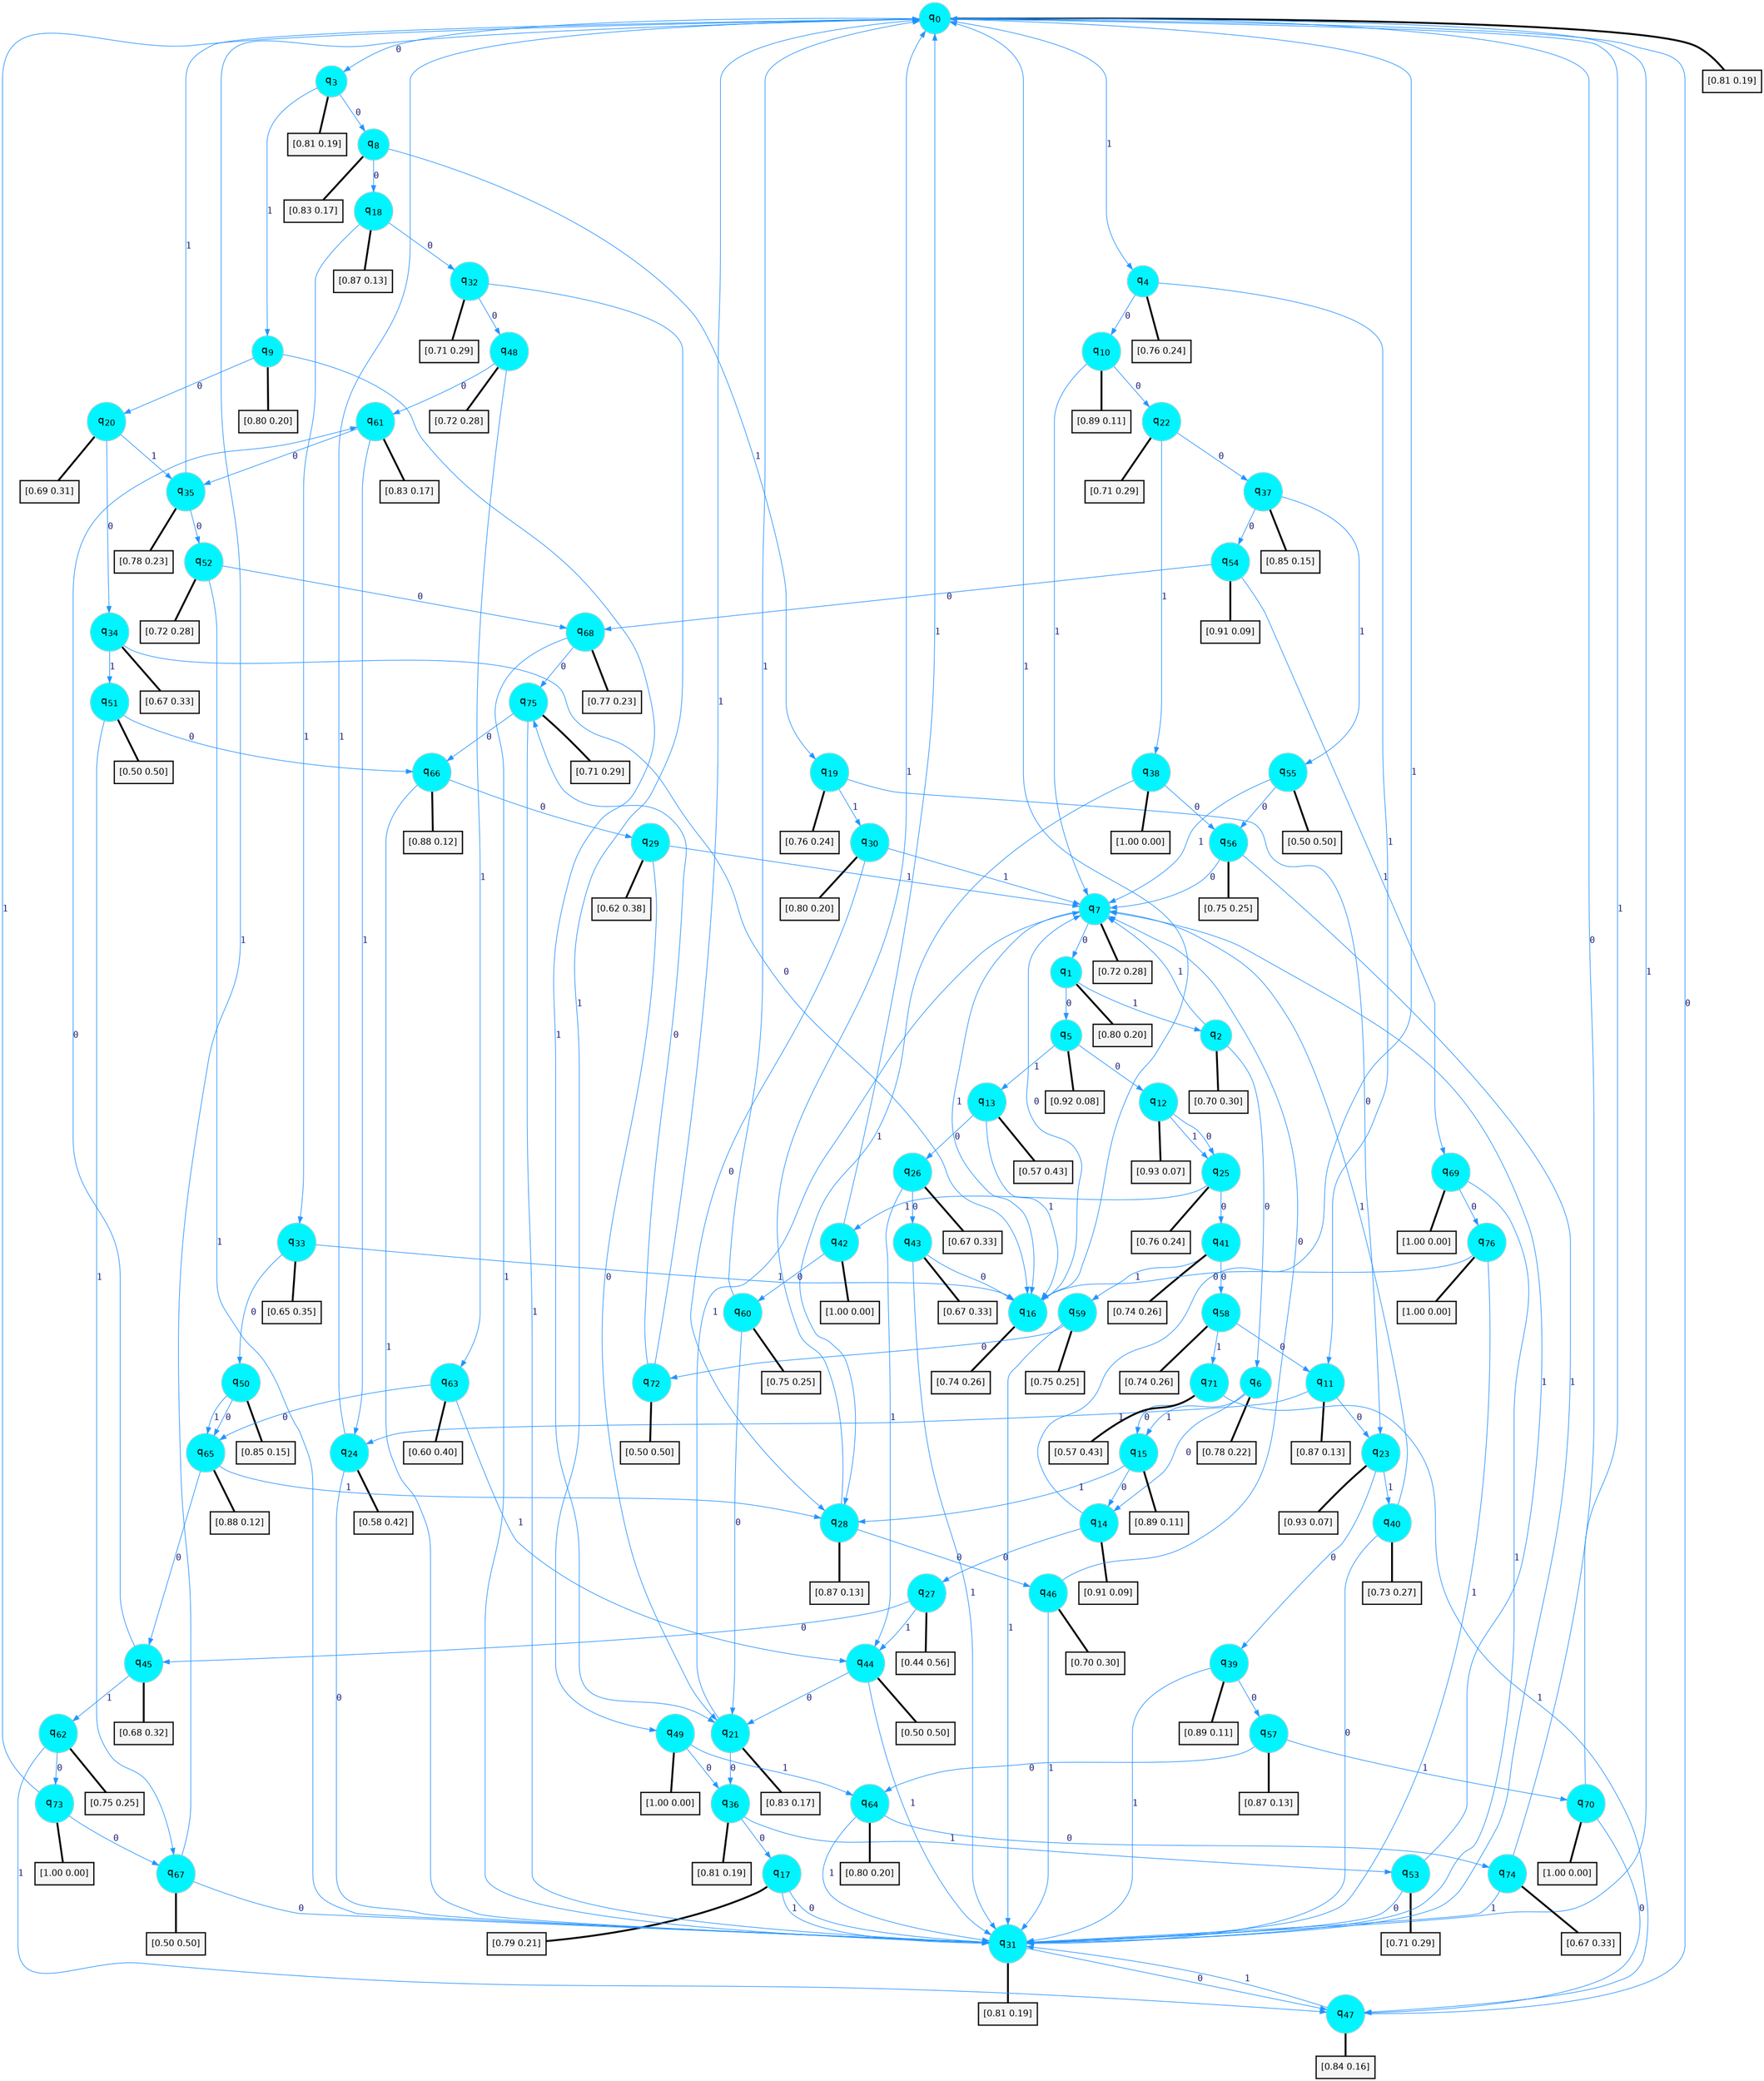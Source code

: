 digraph G {
graph [
bgcolor=transparent, dpi=300, rankdir=TD, size="40,25"];
node [
color=gray, fillcolor=turquoise1, fontcolor=black, fontname=Helvetica, fontsize=16, fontweight=bold, shape=circle, style=filled];
edge [
arrowsize=1, color=dodgerblue1, fontcolor=midnightblue, fontname=courier, fontweight=bold, penwidth=1, style=solid, weight=20];
0[label=<q<SUB>0</SUB>>];
1[label=<q<SUB>1</SUB>>];
2[label=<q<SUB>2</SUB>>];
3[label=<q<SUB>3</SUB>>];
4[label=<q<SUB>4</SUB>>];
5[label=<q<SUB>5</SUB>>];
6[label=<q<SUB>6</SUB>>];
7[label=<q<SUB>7</SUB>>];
8[label=<q<SUB>8</SUB>>];
9[label=<q<SUB>9</SUB>>];
10[label=<q<SUB>10</SUB>>];
11[label=<q<SUB>11</SUB>>];
12[label=<q<SUB>12</SUB>>];
13[label=<q<SUB>13</SUB>>];
14[label=<q<SUB>14</SUB>>];
15[label=<q<SUB>15</SUB>>];
16[label=<q<SUB>16</SUB>>];
17[label=<q<SUB>17</SUB>>];
18[label=<q<SUB>18</SUB>>];
19[label=<q<SUB>19</SUB>>];
20[label=<q<SUB>20</SUB>>];
21[label=<q<SUB>21</SUB>>];
22[label=<q<SUB>22</SUB>>];
23[label=<q<SUB>23</SUB>>];
24[label=<q<SUB>24</SUB>>];
25[label=<q<SUB>25</SUB>>];
26[label=<q<SUB>26</SUB>>];
27[label=<q<SUB>27</SUB>>];
28[label=<q<SUB>28</SUB>>];
29[label=<q<SUB>29</SUB>>];
30[label=<q<SUB>30</SUB>>];
31[label=<q<SUB>31</SUB>>];
32[label=<q<SUB>32</SUB>>];
33[label=<q<SUB>33</SUB>>];
34[label=<q<SUB>34</SUB>>];
35[label=<q<SUB>35</SUB>>];
36[label=<q<SUB>36</SUB>>];
37[label=<q<SUB>37</SUB>>];
38[label=<q<SUB>38</SUB>>];
39[label=<q<SUB>39</SUB>>];
40[label=<q<SUB>40</SUB>>];
41[label=<q<SUB>41</SUB>>];
42[label=<q<SUB>42</SUB>>];
43[label=<q<SUB>43</SUB>>];
44[label=<q<SUB>44</SUB>>];
45[label=<q<SUB>45</SUB>>];
46[label=<q<SUB>46</SUB>>];
47[label=<q<SUB>47</SUB>>];
48[label=<q<SUB>48</SUB>>];
49[label=<q<SUB>49</SUB>>];
50[label=<q<SUB>50</SUB>>];
51[label=<q<SUB>51</SUB>>];
52[label=<q<SUB>52</SUB>>];
53[label=<q<SUB>53</SUB>>];
54[label=<q<SUB>54</SUB>>];
55[label=<q<SUB>55</SUB>>];
56[label=<q<SUB>56</SUB>>];
57[label=<q<SUB>57</SUB>>];
58[label=<q<SUB>58</SUB>>];
59[label=<q<SUB>59</SUB>>];
60[label=<q<SUB>60</SUB>>];
61[label=<q<SUB>61</SUB>>];
62[label=<q<SUB>62</SUB>>];
63[label=<q<SUB>63</SUB>>];
64[label=<q<SUB>64</SUB>>];
65[label=<q<SUB>65</SUB>>];
66[label=<q<SUB>66</SUB>>];
67[label=<q<SUB>67</SUB>>];
68[label=<q<SUB>68</SUB>>];
69[label=<q<SUB>69</SUB>>];
70[label=<q<SUB>70</SUB>>];
71[label=<q<SUB>71</SUB>>];
72[label=<q<SUB>72</SUB>>];
73[label=<q<SUB>73</SUB>>];
74[label=<q<SUB>74</SUB>>];
75[label=<q<SUB>75</SUB>>];
76[label=<q<SUB>76</SUB>>];
77[label="[0.81 0.19]", shape=box,fontcolor=black, fontname=Helvetica, fontsize=14, penwidth=2, fillcolor=whitesmoke,color=black];
78[label="[0.80 0.20]", shape=box,fontcolor=black, fontname=Helvetica, fontsize=14, penwidth=2, fillcolor=whitesmoke,color=black];
79[label="[0.70 0.30]", shape=box,fontcolor=black, fontname=Helvetica, fontsize=14, penwidth=2, fillcolor=whitesmoke,color=black];
80[label="[0.81 0.19]", shape=box,fontcolor=black, fontname=Helvetica, fontsize=14, penwidth=2, fillcolor=whitesmoke,color=black];
81[label="[0.76 0.24]", shape=box,fontcolor=black, fontname=Helvetica, fontsize=14, penwidth=2, fillcolor=whitesmoke,color=black];
82[label="[0.92 0.08]", shape=box,fontcolor=black, fontname=Helvetica, fontsize=14, penwidth=2, fillcolor=whitesmoke,color=black];
83[label="[0.78 0.22]", shape=box,fontcolor=black, fontname=Helvetica, fontsize=14, penwidth=2, fillcolor=whitesmoke,color=black];
84[label="[0.72 0.28]", shape=box,fontcolor=black, fontname=Helvetica, fontsize=14, penwidth=2, fillcolor=whitesmoke,color=black];
85[label="[0.83 0.17]", shape=box,fontcolor=black, fontname=Helvetica, fontsize=14, penwidth=2, fillcolor=whitesmoke,color=black];
86[label="[0.80 0.20]", shape=box,fontcolor=black, fontname=Helvetica, fontsize=14, penwidth=2, fillcolor=whitesmoke,color=black];
87[label="[0.89 0.11]", shape=box,fontcolor=black, fontname=Helvetica, fontsize=14, penwidth=2, fillcolor=whitesmoke,color=black];
88[label="[0.87 0.13]", shape=box,fontcolor=black, fontname=Helvetica, fontsize=14, penwidth=2, fillcolor=whitesmoke,color=black];
89[label="[0.93 0.07]", shape=box,fontcolor=black, fontname=Helvetica, fontsize=14, penwidth=2, fillcolor=whitesmoke,color=black];
90[label="[0.57 0.43]", shape=box,fontcolor=black, fontname=Helvetica, fontsize=14, penwidth=2, fillcolor=whitesmoke,color=black];
91[label="[0.91 0.09]", shape=box,fontcolor=black, fontname=Helvetica, fontsize=14, penwidth=2, fillcolor=whitesmoke,color=black];
92[label="[0.89 0.11]", shape=box,fontcolor=black, fontname=Helvetica, fontsize=14, penwidth=2, fillcolor=whitesmoke,color=black];
93[label="[0.74 0.26]", shape=box,fontcolor=black, fontname=Helvetica, fontsize=14, penwidth=2, fillcolor=whitesmoke,color=black];
94[label="[0.79 0.21]", shape=box,fontcolor=black, fontname=Helvetica, fontsize=14, penwidth=2, fillcolor=whitesmoke,color=black];
95[label="[0.87 0.13]", shape=box,fontcolor=black, fontname=Helvetica, fontsize=14, penwidth=2, fillcolor=whitesmoke,color=black];
96[label="[0.76 0.24]", shape=box,fontcolor=black, fontname=Helvetica, fontsize=14, penwidth=2, fillcolor=whitesmoke,color=black];
97[label="[0.69 0.31]", shape=box,fontcolor=black, fontname=Helvetica, fontsize=14, penwidth=2, fillcolor=whitesmoke,color=black];
98[label="[0.83 0.17]", shape=box,fontcolor=black, fontname=Helvetica, fontsize=14, penwidth=2, fillcolor=whitesmoke,color=black];
99[label="[0.71 0.29]", shape=box,fontcolor=black, fontname=Helvetica, fontsize=14, penwidth=2, fillcolor=whitesmoke,color=black];
100[label="[0.93 0.07]", shape=box,fontcolor=black, fontname=Helvetica, fontsize=14, penwidth=2, fillcolor=whitesmoke,color=black];
101[label="[0.58 0.42]", shape=box,fontcolor=black, fontname=Helvetica, fontsize=14, penwidth=2, fillcolor=whitesmoke,color=black];
102[label="[0.76 0.24]", shape=box,fontcolor=black, fontname=Helvetica, fontsize=14, penwidth=2, fillcolor=whitesmoke,color=black];
103[label="[0.67 0.33]", shape=box,fontcolor=black, fontname=Helvetica, fontsize=14, penwidth=2, fillcolor=whitesmoke,color=black];
104[label="[0.44 0.56]", shape=box,fontcolor=black, fontname=Helvetica, fontsize=14, penwidth=2, fillcolor=whitesmoke,color=black];
105[label="[0.87 0.13]", shape=box,fontcolor=black, fontname=Helvetica, fontsize=14, penwidth=2, fillcolor=whitesmoke,color=black];
106[label="[0.62 0.38]", shape=box,fontcolor=black, fontname=Helvetica, fontsize=14, penwidth=2, fillcolor=whitesmoke,color=black];
107[label="[0.80 0.20]", shape=box,fontcolor=black, fontname=Helvetica, fontsize=14, penwidth=2, fillcolor=whitesmoke,color=black];
108[label="[0.81 0.19]", shape=box,fontcolor=black, fontname=Helvetica, fontsize=14, penwidth=2, fillcolor=whitesmoke,color=black];
109[label="[0.71 0.29]", shape=box,fontcolor=black, fontname=Helvetica, fontsize=14, penwidth=2, fillcolor=whitesmoke,color=black];
110[label="[0.65 0.35]", shape=box,fontcolor=black, fontname=Helvetica, fontsize=14, penwidth=2, fillcolor=whitesmoke,color=black];
111[label="[0.67 0.33]", shape=box,fontcolor=black, fontname=Helvetica, fontsize=14, penwidth=2, fillcolor=whitesmoke,color=black];
112[label="[0.78 0.23]", shape=box,fontcolor=black, fontname=Helvetica, fontsize=14, penwidth=2, fillcolor=whitesmoke,color=black];
113[label="[0.81 0.19]", shape=box,fontcolor=black, fontname=Helvetica, fontsize=14, penwidth=2, fillcolor=whitesmoke,color=black];
114[label="[0.85 0.15]", shape=box,fontcolor=black, fontname=Helvetica, fontsize=14, penwidth=2, fillcolor=whitesmoke,color=black];
115[label="[1.00 0.00]", shape=box,fontcolor=black, fontname=Helvetica, fontsize=14, penwidth=2, fillcolor=whitesmoke,color=black];
116[label="[0.89 0.11]", shape=box,fontcolor=black, fontname=Helvetica, fontsize=14, penwidth=2, fillcolor=whitesmoke,color=black];
117[label="[0.73 0.27]", shape=box,fontcolor=black, fontname=Helvetica, fontsize=14, penwidth=2, fillcolor=whitesmoke,color=black];
118[label="[0.74 0.26]", shape=box,fontcolor=black, fontname=Helvetica, fontsize=14, penwidth=2, fillcolor=whitesmoke,color=black];
119[label="[1.00 0.00]", shape=box,fontcolor=black, fontname=Helvetica, fontsize=14, penwidth=2, fillcolor=whitesmoke,color=black];
120[label="[0.67 0.33]", shape=box,fontcolor=black, fontname=Helvetica, fontsize=14, penwidth=2, fillcolor=whitesmoke,color=black];
121[label="[0.50 0.50]", shape=box,fontcolor=black, fontname=Helvetica, fontsize=14, penwidth=2, fillcolor=whitesmoke,color=black];
122[label="[0.68 0.32]", shape=box,fontcolor=black, fontname=Helvetica, fontsize=14, penwidth=2, fillcolor=whitesmoke,color=black];
123[label="[0.70 0.30]", shape=box,fontcolor=black, fontname=Helvetica, fontsize=14, penwidth=2, fillcolor=whitesmoke,color=black];
124[label="[0.84 0.16]", shape=box,fontcolor=black, fontname=Helvetica, fontsize=14, penwidth=2, fillcolor=whitesmoke,color=black];
125[label="[0.72 0.28]", shape=box,fontcolor=black, fontname=Helvetica, fontsize=14, penwidth=2, fillcolor=whitesmoke,color=black];
126[label="[1.00 0.00]", shape=box,fontcolor=black, fontname=Helvetica, fontsize=14, penwidth=2, fillcolor=whitesmoke,color=black];
127[label="[0.85 0.15]", shape=box,fontcolor=black, fontname=Helvetica, fontsize=14, penwidth=2, fillcolor=whitesmoke,color=black];
128[label="[0.50 0.50]", shape=box,fontcolor=black, fontname=Helvetica, fontsize=14, penwidth=2, fillcolor=whitesmoke,color=black];
129[label="[0.72 0.28]", shape=box,fontcolor=black, fontname=Helvetica, fontsize=14, penwidth=2, fillcolor=whitesmoke,color=black];
130[label="[0.71 0.29]", shape=box,fontcolor=black, fontname=Helvetica, fontsize=14, penwidth=2, fillcolor=whitesmoke,color=black];
131[label="[0.91 0.09]", shape=box,fontcolor=black, fontname=Helvetica, fontsize=14, penwidth=2, fillcolor=whitesmoke,color=black];
132[label="[0.50 0.50]", shape=box,fontcolor=black, fontname=Helvetica, fontsize=14, penwidth=2, fillcolor=whitesmoke,color=black];
133[label="[0.75 0.25]", shape=box,fontcolor=black, fontname=Helvetica, fontsize=14, penwidth=2, fillcolor=whitesmoke,color=black];
134[label="[0.87 0.13]", shape=box,fontcolor=black, fontname=Helvetica, fontsize=14, penwidth=2, fillcolor=whitesmoke,color=black];
135[label="[0.74 0.26]", shape=box,fontcolor=black, fontname=Helvetica, fontsize=14, penwidth=2, fillcolor=whitesmoke,color=black];
136[label="[0.75 0.25]", shape=box,fontcolor=black, fontname=Helvetica, fontsize=14, penwidth=2, fillcolor=whitesmoke,color=black];
137[label="[0.75 0.25]", shape=box,fontcolor=black, fontname=Helvetica, fontsize=14, penwidth=2, fillcolor=whitesmoke,color=black];
138[label="[0.83 0.17]", shape=box,fontcolor=black, fontname=Helvetica, fontsize=14, penwidth=2, fillcolor=whitesmoke,color=black];
139[label="[0.75 0.25]", shape=box,fontcolor=black, fontname=Helvetica, fontsize=14, penwidth=2, fillcolor=whitesmoke,color=black];
140[label="[0.60 0.40]", shape=box,fontcolor=black, fontname=Helvetica, fontsize=14, penwidth=2, fillcolor=whitesmoke,color=black];
141[label="[0.80 0.20]", shape=box,fontcolor=black, fontname=Helvetica, fontsize=14, penwidth=2, fillcolor=whitesmoke,color=black];
142[label="[0.88 0.12]", shape=box,fontcolor=black, fontname=Helvetica, fontsize=14, penwidth=2, fillcolor=whitesmoke,color=black];
143[label="[0.88 0.12]", shape=box,fontcolor=black, fontname=Helvetica, fontsize=14, penwidth=2, fillcolor=whitesmoke,color=black];
144[label="[0.50 0.50]", shape=box,fontcolor=black, fontname=Helvetica, fontsize=14, penwidth=2, fillcolor=whitesmoke,color=black];
145[label="[0.77 0.23]", shape=box,fontcolor=black, fontname=Helvetica, fontsize=14, penwidth=2, fillcolor=whitesmoke,color=black];
146[label="[1.00 0.00]", shape=box,fontcolor=black, fontname=Helvetica, fontsize=14, penwidth=2, fillcolor=whitesmoke,color=black];
147[label="[1.00 0.00]", shape=box,fontcolor=black, fontname=Helvetica, fontsize=14, penwidth=2, fillcolor=whitesmoke,color=black];
148[label="[0.57 0.43]", shape=box,fontcolor=black, fontname=Helvetica, fontsize=14, penwidth=2, fillcolor=whitesmoke,color=black];
149[label="[0.50 0.50]", shape=box,fontcolor=black, fontname=Helvetica, fontsize=14, penwidth=2, fillcolor=whitesmoke,color=black];
150[label="[1.00 0.00]", shape=box,fontcolor=black, fontname=Helvetica, fontsize=14, penwidth=2, fillcolor=whitesmoke,color=black];
151[label="[0.67 0.33]", shape=box,fontcolor=black, fontname=Helvetica, fontsize=14, penwidth=2, fillcolor=whitesmoke,color=black];
152[label="[0.71 0.29]", shape=box,fontcolor=black, fontname=Helvetica, fontsize=14, penwidth=2, fillcolor=whitesmoke,color=black];
153[label="[1.00 0.00]", shape=box,fontcolor=black, fontname=Helvetica, fontsize=14, penwidth=2, fillcolor=whitesmoke,color=black];
0->3 [label=0];
0->4 [label=1];
0->77 [arrowhead=none, penwidth=3,color=black];
1->5 [label=0];
1->2 [label=1];
1->78 [arrowhead=none, penwidth=3,color=black];
2->6 [label=0];
2->7 [label=1];
2->79 [arrowhead=none, penwidth=3,color=black];
3->8 [label=0];
3->9 [label=1];
3->80 [arrowhead=none, penwidth=3,color=black];
4->10 [label=0];
4->11 [label=1];
4->81 [arrowhead=none, penwidth=3,color=black];
5->12 [label=0];
5->13 [label=1];
5->82 [arrowhead=none, penwidth=3,color=black];
6->14 [label=0];
6->15 [label=1];
6->83 [arrowhead=none, penwidth=3,color=black];
7->1 [label=0];
7->16 [label=1];
7->84 [arrowhead=none, penwidth=3,color=black];
8->18 [label=0];
8->19 [label=1];
8->85 [arrowhead=none, penwidth=3,color=black];
9->20 [label=0];
9->21 [label=1];
9->86 [arrowhead=none, penwidth=3,color=black];
10->22 [label=0];
10->7 [label=1];
10->87 [arrowhead=none, penwidth=3,color=black];
11->23 [label=0];
11->24 [label=1];
11->88 [arrowhead=none, penwidth=3,color=black];
12->25 [label=0];
12->25 [label=1];
12->89 [arrowhead=none, penwidth=3,color=black];
13->26 [label=0];
13->16 [label=1];
13->90 [arrowhead=none, penwidth=3,color=black];
14->27 [label=0];
14->0 [label=1];
14->91 [arrowhead=none, penwidth=3,color=black];
15->14 [label=0];
15->28 [label=1];
15->92 [arrowhead=none, penwidth=3,color=black];
16->7 [label=0];
16->0 [label=1];
16->93 [arrowhead=none, penwidth=3,color=black];
17->31 [label=0];
17->31 [label=1];
17->94 [arrowhead=none, penwidth=3,color=black];
18->32 [label=0];
18->33 [label=1];
18->95 [arrowhead=none, penwidth=3,color=black];
19->23 [label=0];
19->30 [label=1];
19->96 [arrowhead=none, penwidth=3,color=black];
20->34 [label=0];
20->35 [label=1];
20->97 [arrowhead=none, penwidth=3,color=black];
21->36 [label=0];
21->7 [label=1];
21->98 [arrowhead=none, penwidth=3,color=black];
22->37 [label=0];
22->38 [label=1];
22->99 [arrowhead=none, penwidth=3,color=black];
23->39 [label=0];
23->40 [label=1];
23->100 [arrowhead=none, penwidth=3,color=black];
24->31 [label=0];
24->0 [label=1];
24->101 [arrowhead=none, penwidth=3,color=black];
25->41 [label=0];
25->42 [label=1];
25->102 [arrowhead=none, penwidth=3,color=black];
26->43 [label=0];
26->44 [label=1];
26->103 [arrowhead=none, penwidth=3,color=black];
27->45 [label=0];
27->44 [label=1];
27->104 [arrowhead=none, penwidth=3,color=black];
28->46 [label=0];
28->0 [label=1];
28->105 [arrowhead=none, penwidth=3,color=black];
29->21 [label=0];
29->7 [label=1];
29->106 [arrowhead=none, penwidth=3,color=black];
30->28 [label=0];
30->7 [label=1];
30->107 [arrowhead=none, penwidth=3,color=black];
31->47 [label=0];
31->0 [label=1];
31->108 [arrowhead=none, penwidth=3,color=black];
32->48 [label=0];
32->49 [label=1];
32->109 [arrowhead=none, penwidth=3,color=black];
33->50 [label=0];
33->16 [label=1];
33->110 [arrowhead=none, penwidth=3,color=black];
34->16 [label=0];
34->51 [label=1];
34->111 [arrowhead=none, penwidth=3,color=black];
35->52 [label=0];
35->0 [label=1];
35->112 [arrowhead=none, penwidth=3,color=black];
36->17 [label=0];
36->53 [label=1];
36->113 [arrowhead=none, penwidth=3,color=black];
37->54 [label=0];
37->55 [label=1];
37->114 [arrowhead=none, penwidth=3,color=black];
38->56 [label=0];
38->28 [label=1];
38->115 [arrowhead=none, penwidth=3,color=black];
39->57 [label=0];
39->31 [label=1];
39->116 [arrowhead=none, penwidth=3,color=black];
40->31 [label=0];
40->7 [label=1];
40->117 [arrowhead=none, penwidth=3,color=black];
41->58 [label=0];
41->59 [label=1];
41->118 [arrowhead=none, penwidth=3,color=black];
42->60 [label=0];
42->0 [label=1];
42->119 [arrowhead=none, penwidth=3,color=black];
43->16 [label=0];
43->31 [label=1];
43->120 [arrowhead=none, penwidth=3,color=black];
44->21 [label=0];
44->31 [label=1];
44->121 [arrowhead=none, penwidth=3,color=black];
45->61 [label=0];
45->62 [label=1];
45->122 [arrowhead=none, penwidth=3,color=black];
46->7 [label=0];
46->31 [label=1];
46->123 [arrowhead=none, penwidth=3,color=black];
47->0 [label=0];
47->31 [label=1];
47->124 [arrowhead=none, penwidth=3,color=black];
48->61 [label=0];
48->63 [label=1];
48->125 [arrowhead=none, penwidth=3,color=black];
49->36 [label=0];
49->64 [label=1];
49->126 [arrowhead=none, penwidth=3,color=black];
50->65 [label=0];
50->65 [label=1];
50->127 [arrowhead=none, penwidth=3,color=black];
51->66 [label=0];
51->67 [label=1];
51->128 [arrowhead=none, penwidth=3,color=black];
52->68 [label=0];
52->31 [label=1];
52->129 [arrowhead=none, penwidth=3,color=black];
53->31 [label=0];
53->7 [label=1];
53->130 [arrowhead=none, penwidth=3,color=black];
54->68 [label=0];
54->69 [label=1];
54->131 [arrowhead=none, penwidth=3,color=black];
55->56 [label=0];
55->7 [label=1];
55->132 [arrowhead=none, penwidth=3,color=black];
56->7 [label=0];
56->31 [label=1];
56->133 [arrowhead=none, penwidth=3,color=black];
57->64 [label=0];
57->70 [label=1];
57->134 [arrowhead=none, penwidth=3,color=black];
58->11 [label=0];
58->71 [label=1];
58->135 [arrowhead=none, penwidth=3,color=black];
59->72 [label=0];
59->31 [label=1];
59->136 [arrowhead=none, penwidth=3,color=black];
60->21 [label=0];
60->0 [label=1];
60->137 [arrowhead=none, penwidth=3,color=black];
61->35 [label=0];
61->24 [label=1];
61->138 [arrowhead=none, penwidth=3,color=black];
62->73 [label=0];
62->47 [label=1];
62->139 [arrowhead=none, penwidth=3,color=black];
63->65 [label=0];
63->44 [label=1];
63->140 [arrowhead=none, penwidth=3,color=black];
64->74 [label=0];
64->31 [label=1];
64->141 [arrowhead=none, penwidth=3,color=black];
65->45 [label=0];
65->28 [label=1];
65->142 [arrowhead=none, penwidth=3,color=black];
66->29 [label=0];
66->31 [label=1];
66->143 [arrowhead=none, penwidth=3,color=black];
67->31 [label=0];
67->0 [label=1];
67->144 [arrowhead=none, penwidth=3,color=black];
68->75 [label=0];
68->31 [label=1];
68->145 [arrowhead=none, penwidth=3,color=black];
69->76 [label=0];
69->31 [label=1];
69->146 [arrowhead=none, penwidth=3,color=black];
70->47 [label=0];
70->0 [label=1];
70->147 [arrowhead=none, penwidth=3,color=black];
71->15 [label=0];
71->47 [label=1];
71->148 [arrowhead=none, penwidth=3,color=black];
72->75 [label=0];
72->0 [label=1];
72->149 [arrowhead=none, penwidth=3,color=black];
73->67 [label=0];
73->0 [label=1];
73->150 [arrowhead=none, penwidth=3,color=black];
74->0 [label=0];
74->31 [label=1];
74->151 [arrowhead=none, penwidth=3,color=black];
75->66 [label=0];
75->31 [label=1];
75->152 [arrowhead=none, penwidth=3,color=black];
76->16 [label=0];
76->31 [label=1];
76->153 [arrowhead=none, penwidth=3,color=black];
}
